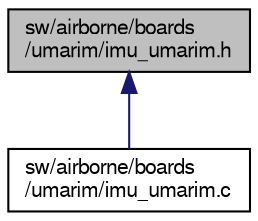 digraph "sw/airborne/boards/umarim/imu_umarim.h"
{
  edge [fontname="FreeSans",fontsize="10",labelfontname="FreeSans",labelfontsize="10"];
  node [fontname="FreeSans",fontsize="10",shape=record];
  Node1 [label="sw/airborne/boards\l/umarim/imu_umarim.h",height=0.2,width=0.4,color="black", fillcolor="grey75", style="filled", fontcolor="black"];
  Node1 -> Node2 [dir="back",color="midnightblue",fontsize="10",style="solid",fontname="FreeSans"];
  Node2 [label="sw/airborne/boards\l/umarim/imu_umarim.c",height=0.2,width=0.4,color="black", fillcolor="white", style="filled",URL="$imu__umarim_8c.html",tooltip="Driver for the IMU on the Umarim board. "];
}
